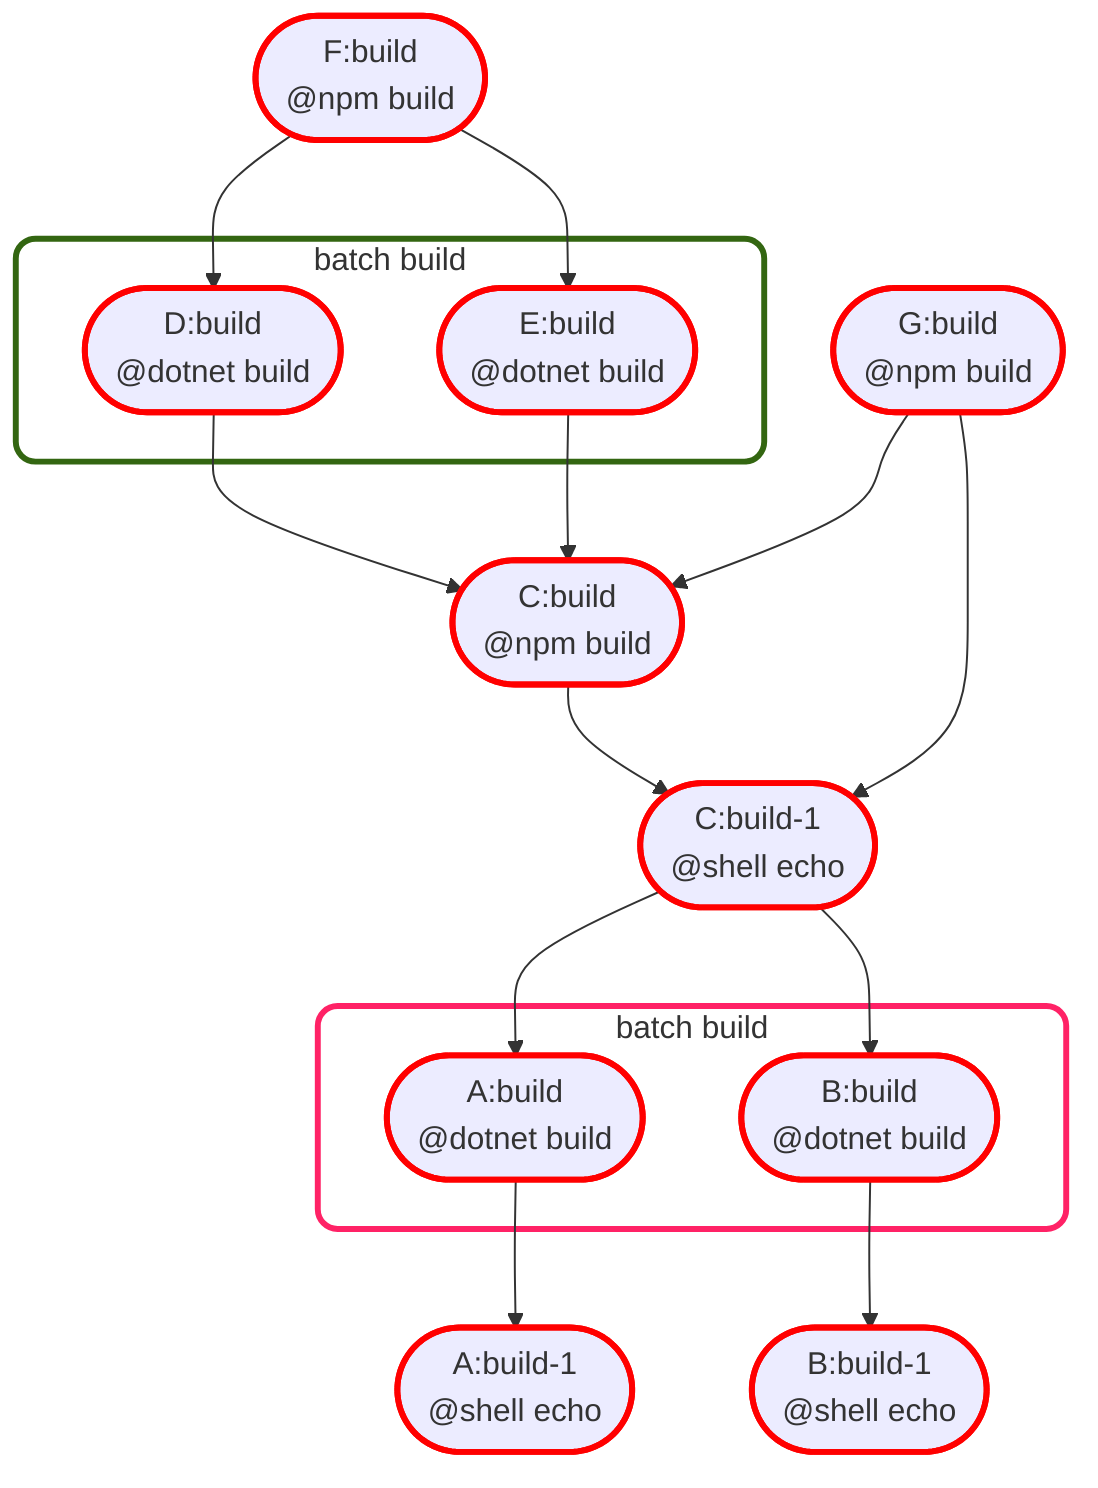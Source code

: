 flowchart TD
classDef forced stroke:red,stroke-width:3px
classDef required stroke:orange,stroke-width:3px
classDef selected stroke:black,stroke-width:3px
A:build-1(["A:build-1
@shell echo"])
B:build-1(["B:build-1
@shell echo"])
class A:build-1 forced
class B:build-1 forced
F:build(["F:build
@npm build"])
F:build --> D:build
F:build --> E:build
class F:build forced
C:build-1(["C:build-1
@shell echo"])
C:build-1 --> A:build
C:build-1 --> B:build
class C:build-1 forced
subgraph B51AB38ACA58C7D630378FF67B76208ED5C486DCA2771FB2D51E39BCFDE3867F[batch build]
  D:build(["D:build
@dotnet build"])
  E:build(["E:build
@dotnet build"])
end
classDef cluster-B51AB38ACA58C7D630378FF67B76208ED5C486DCA2771FB2D51E39BCFDE3867F stroke:#361,stroke-width:3px,fill:white,rx:10,ry:10
class B51AB38ACA58C7D630378FF67B76208ED5C486DCA2771FB2D51E39BCFDE3867F cluster-B51AB38ACA58C7D630378FF67B76208ED5C486DCA2771FB2D51E39BCFDE3867F
D:build --> C:build
class D:build forced
E:build --> C:build
class E:build forced
subgraph C5861A14298D8048F077B67965DA45589A468538B1E17E7A4A1A5AAB3A0E4C8D[batch build]
  A:build(["A:build
@dotnet build"])
  B:build(["B:build
@dotnet build"])
end
classDef cluster-C5861A14298D8048F077B67965DA45589A468538B1E17E7A4A1A5AAB3A0E4C8D stroke:#F26,stroke-width:3px,fill:white,rx:10,ry:10
class C5861A14298D8048F077B67965DA45589A468538B1E17E7A4A1A5AAB3A0E4C8D cluster-C5861A14298D8048F077B67965DA45589A468538B1E17E7A4A1A5AAB3A0E4C8D
A:build --> A:build-1
class A:build forced
B:build --> B:build-1
class B:build forced
C:build(["C:build
@npm build"])
G:build(["G:build
@npm build"])
C:build --> C:build-1
class C:build forced
G:build --> C:build
G:build --> C:build-1
class G:build forced